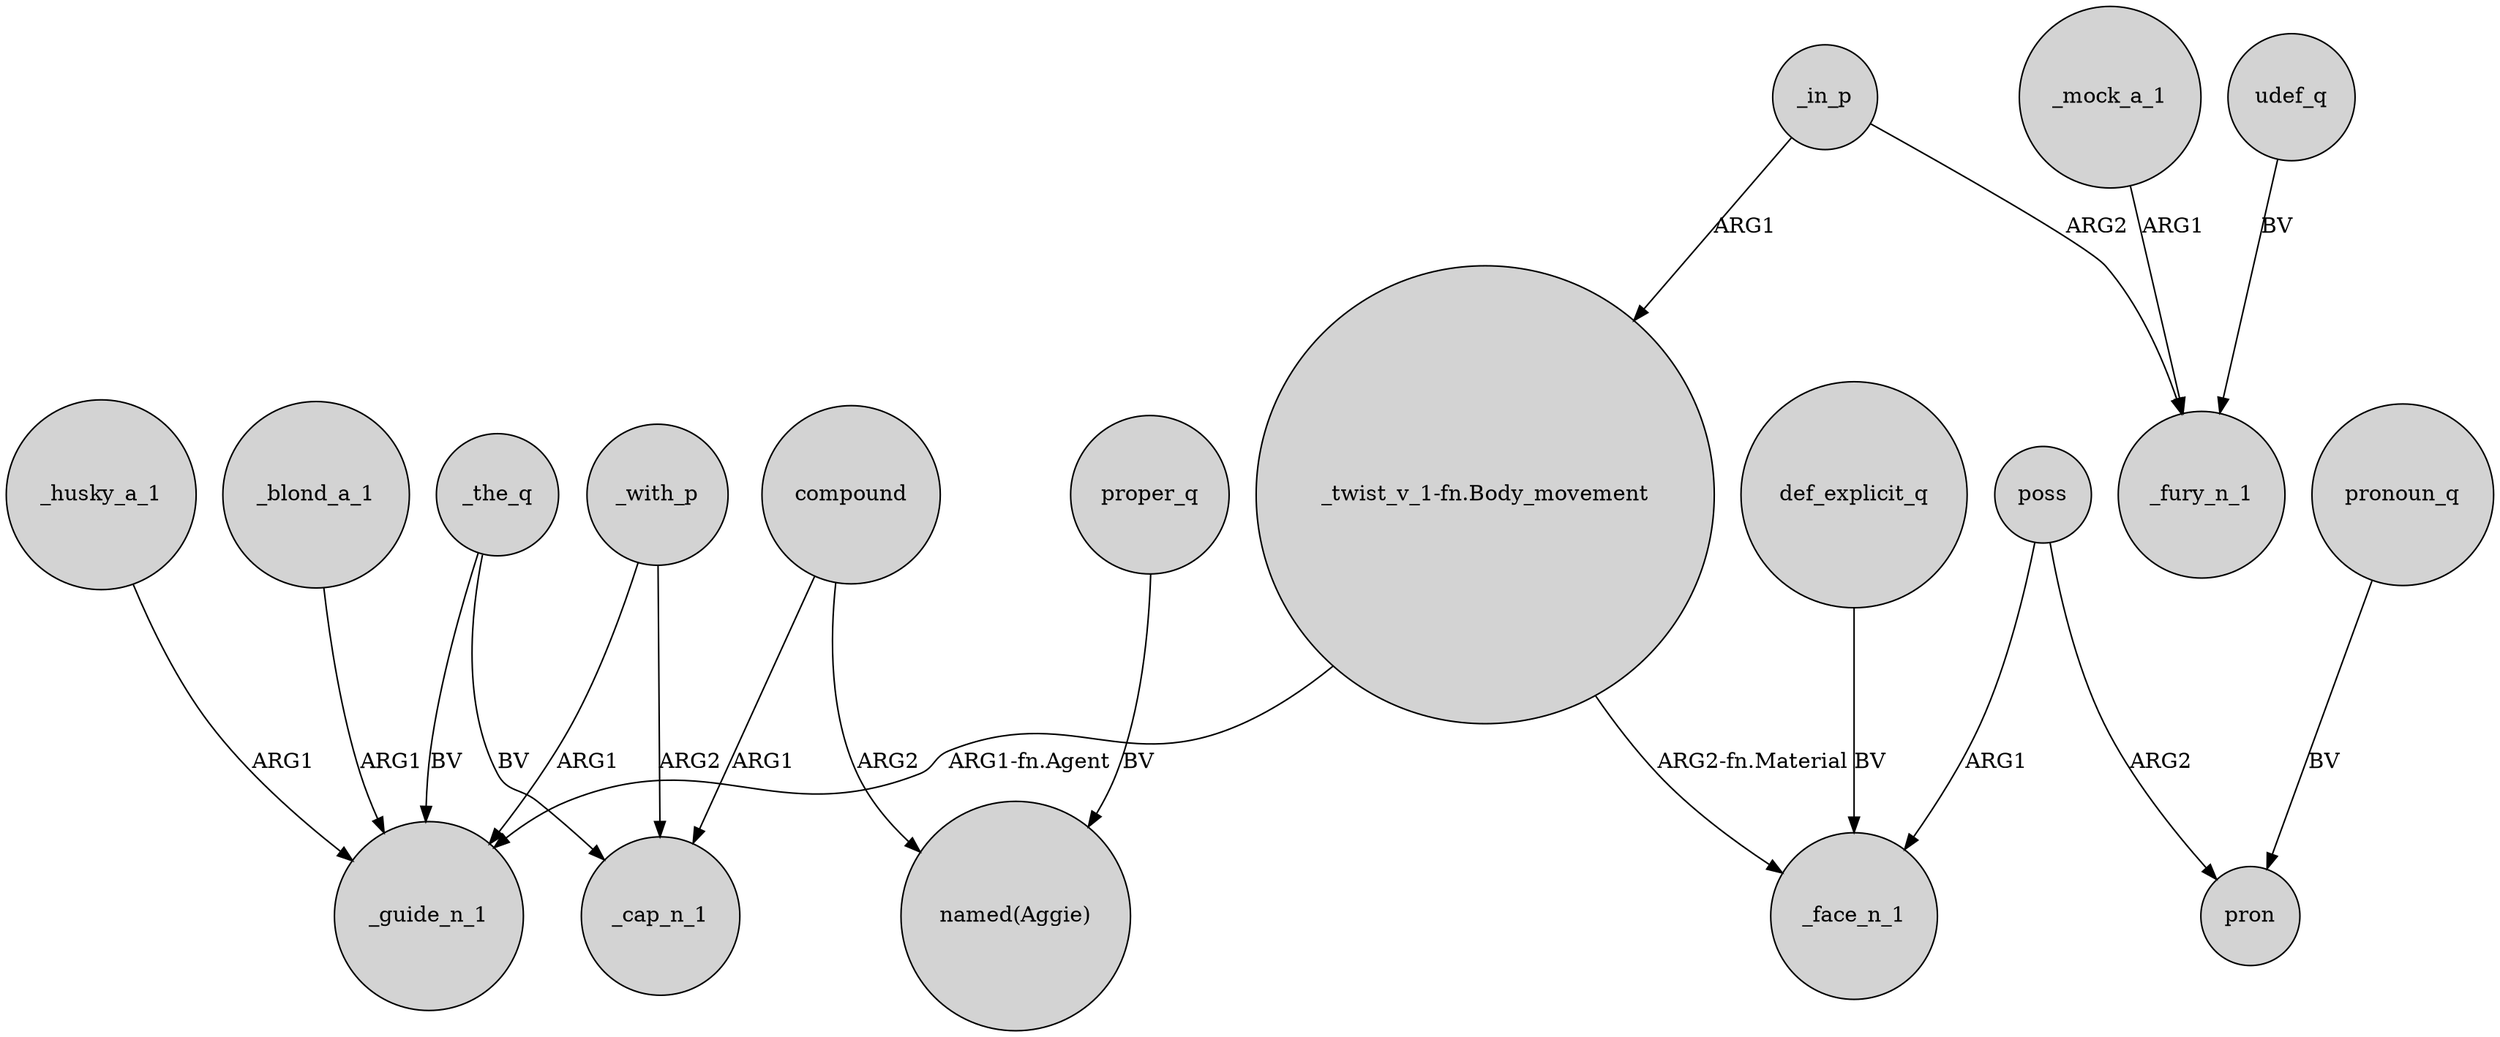 digraph {
	node [shape=circle style=filled]
	_the_q -> _cap_n_1 [label=BV]
	"_twist_v_1-fn.Body_movement" -> _guide_n_1 [label="ARG1-fn.Agent"]
	_mock_a_1 -> _fury_n_1 [label=ARG1]
	poss -> pron [label=ARG2]
	def_explicit_q -> _face_n_1 [label=BV]
	"_twist_v_1-fn.Body_movement" -> _face_n_1 [label="ARG2-fn.Material"]
	_with_p -> _guide_n_1 [label=ARG1]
	_husky_a_1 -> _guide_n_1 [label=ARG1]
	poss -> _face_n_1 [label=ARG1]
	_in_p -> _fury_n_1 [label=ARG2]
	pronoun_q -> pron [label=BV]
	compound -> _cap_n_1 [label=ARG1]
	_in_p -> "_twist_v_1-fn.Body_movement" [label=ARG1]
	_with_p -> _cap_n_1 [label=ARG2]
	_the_q -> _guide_n_1 [label=BV]
	_blond_a_1 -> _guide_n_1 [label=ARG1]
	compound -> "named(Aggie)" [label=ARG2]
	proper_q -> "named(Aggie)" [label=BV]
	udef_q -> _fury_n_1 [label=BV]
}
